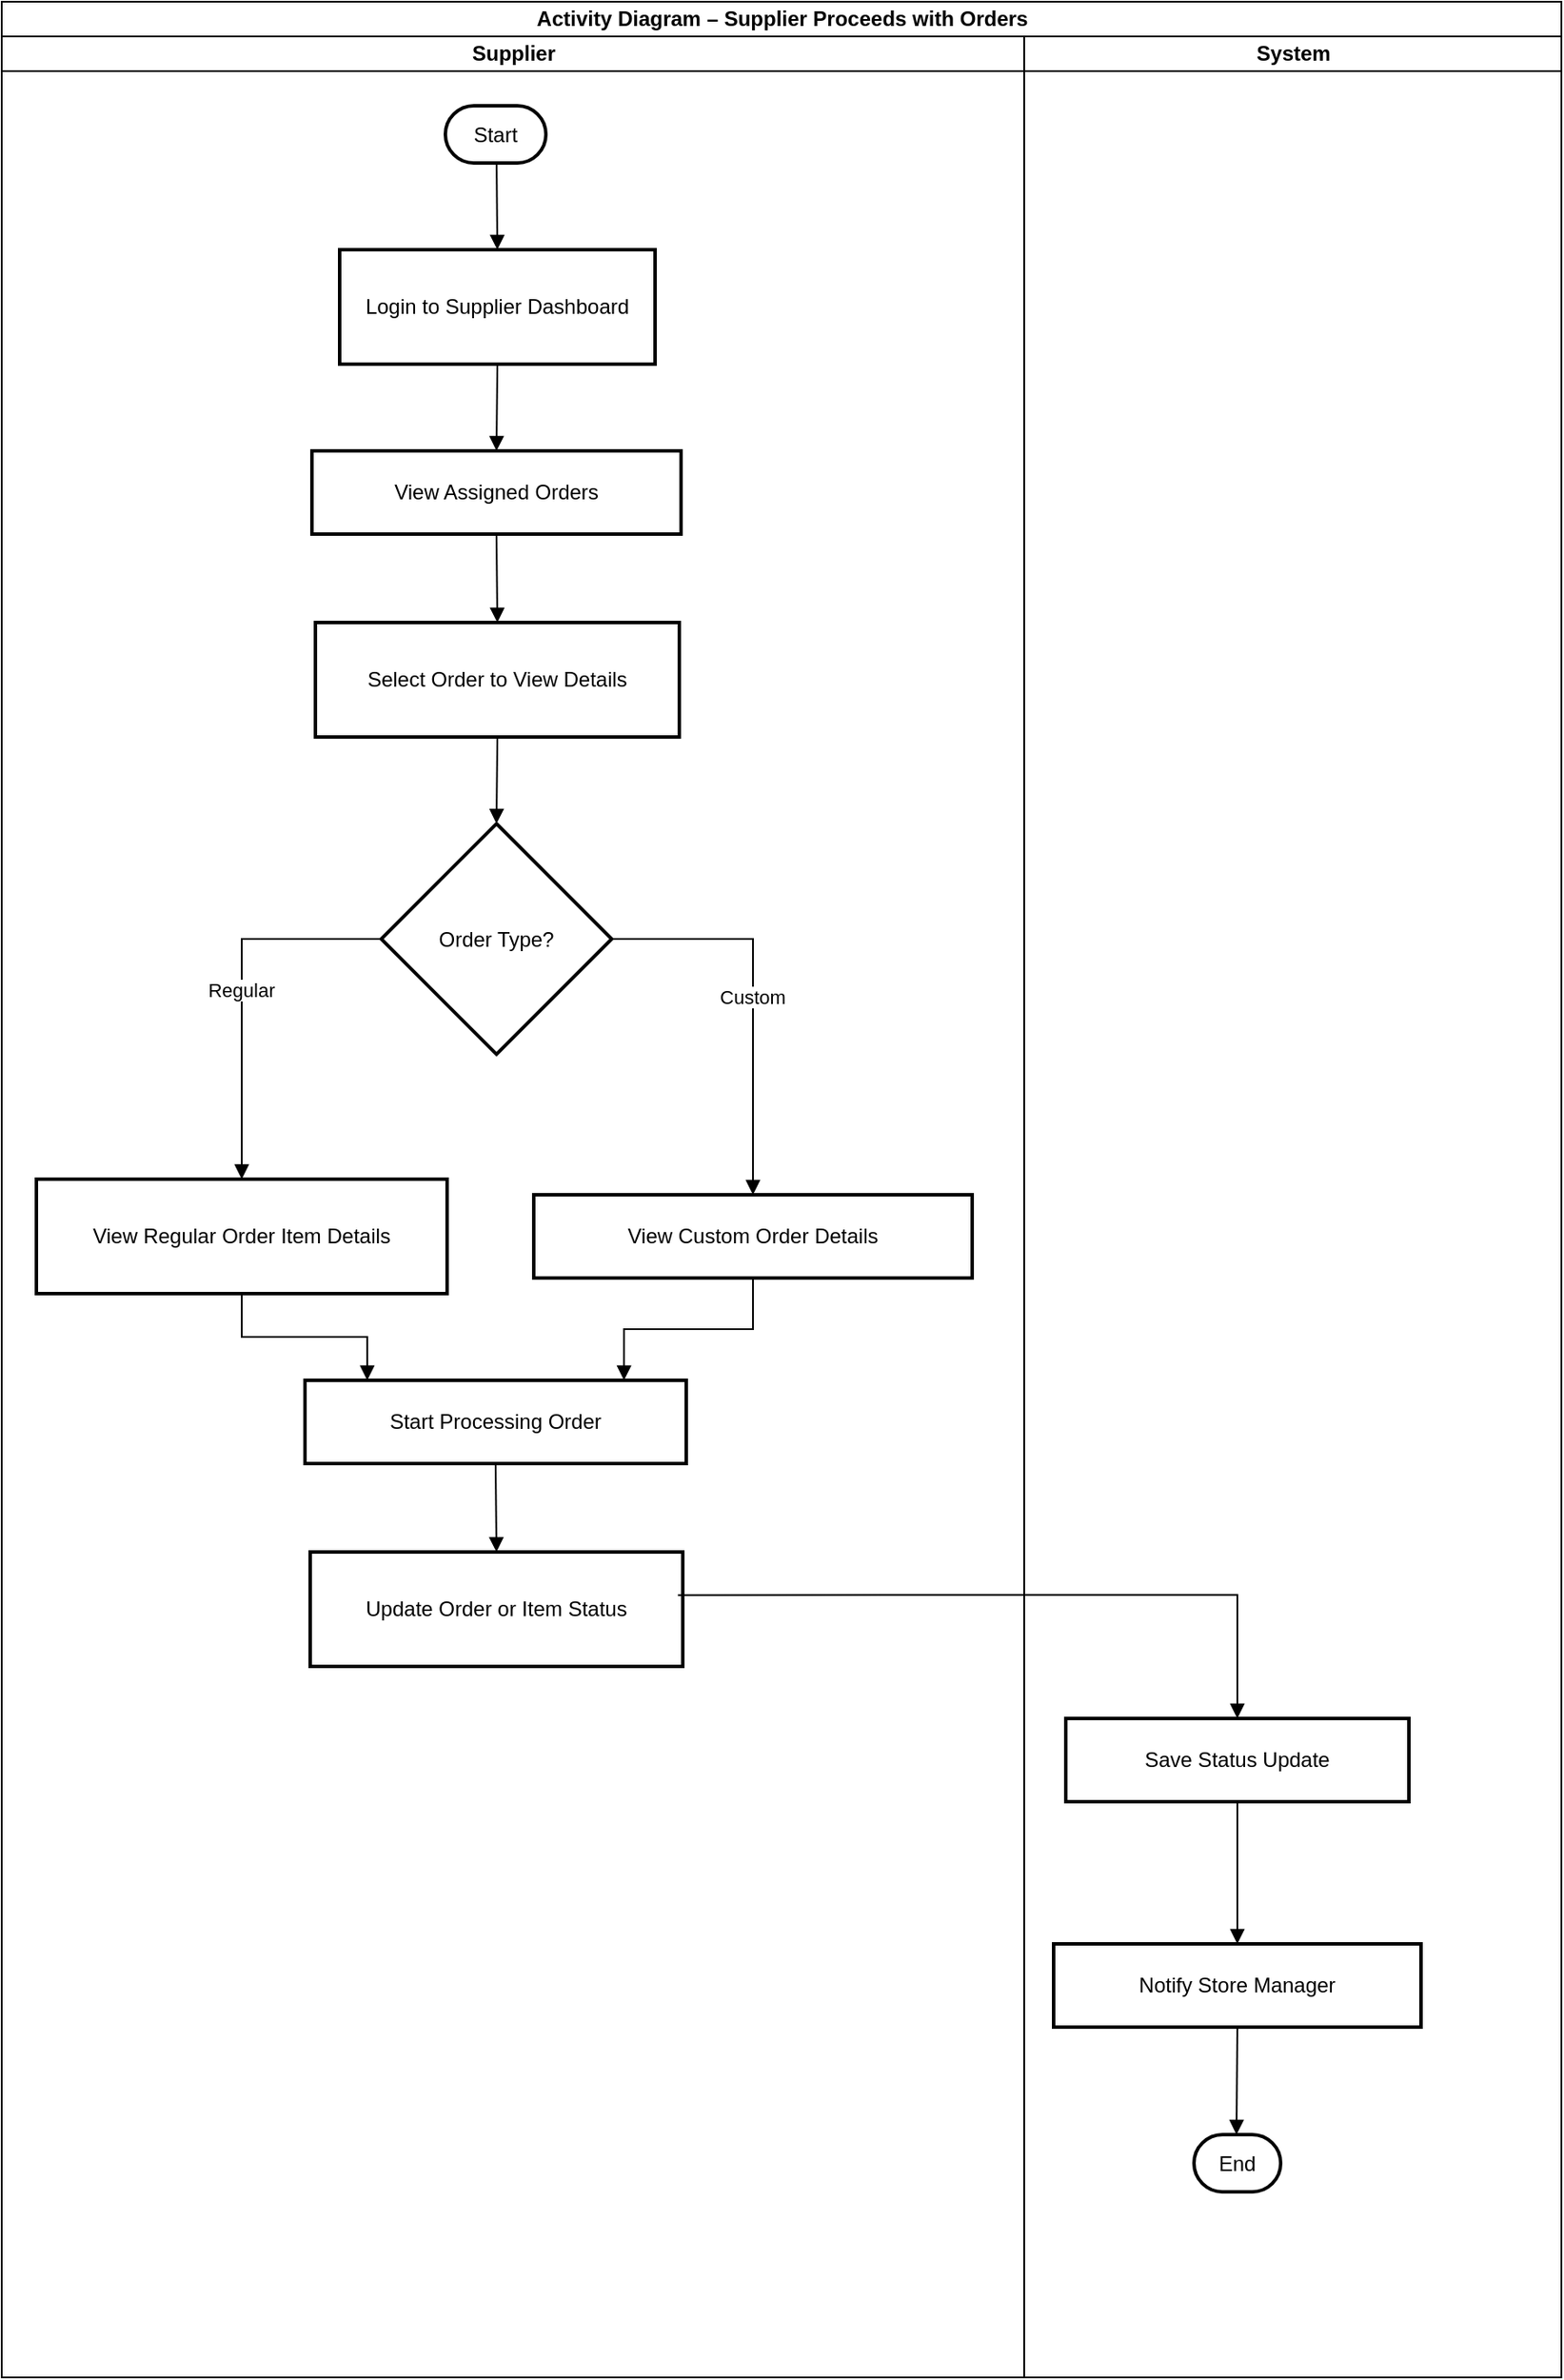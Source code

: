<mxfile version="24.7.17">
  <diagram name="Page-1" id="6tLmVV7SqpL7yKBx-ouI">
    <mxGraphModel dx="2345" dy="2229" grid="1" gridSize="10" guides="1" tooltips="1" connect="1" arrows="1" fold="1" page="1" pageScale="1" pageWidth="850" pageHeight="1100" math="0" shadow="0">
      <root>
        <mxCell id="0" />
        <mxCell id="1" parent="0" />
        <mxCell id="EFsZSg0aHXxTlEhdGZrd-1" value="Start" style="rounded=1;whiteSpace=wrap;arcSize=50;strokeWidth=2;" vertex="1" parent="1">
          <mxGeometry x="506" y="30" width="58" height="33" as="geometry" />
        </mxCell>
        <mxCell id="EFsZSg0aHXxTlEhdGZrd-2" value="Login to Supplier Dashboard" style="whiteSpace=wrap;strokeWidth=2;" vertex="1" parent="1">
          <mxGeometry x="445" y="113" width="182" height="66" as="geometry" />
        </mxCell>
        <mxCell id="EFsZSg0aHXxTlEhdGZrd-3" value="View Assigned Orders" style="whiteSpace=wrap;strokeWidth=2;" vertex="1" parent="1">
          <mxGeometry x="429" y="229" width="213" height="48" as="geometry" />
        </mxCell>
        <mxCell id="EFsZSg0aHXxTlEhdGZrd-4" value="Select Order to View Details" style="whiteSpace=wrap;strokeWidth=2;" vertex="1" parent="1">
          <mxGeometry x="431" y="328" width="210" height="66" as="geometry" />
        </mxCell>
        <mxCell id="EFsZSg0aHXxTlEhdGZrd-5" value="Order Type?" style="rhombus;strokeWidth=2;whiteSpace=wrap;" vertex="1" parent="1">
          <mxGeometry x="469" y="444" width="133" height="133" as="geometry" />
        </mxCell>
        <mxCell id="EFsZSg0aHXxTlEhdGZrd-6" value="View Regular Order Item Details" style="whiteSpace=wrap;strokeWidth=2;" vertex="1" parent="1">
          <mxGeometry x="270" y="649" width="237" height="66" as="geometry" />
        </mxCell>
        <mxCell id="EFsZSg0aHXxTlEhdGZrd-7" value="View Custom Order Details" style="whiteSpace=wrap;strokeWidth=2;" vertex="1" parent="1">
          <mxGeometry x="557" y="658" width="253" height="48" as="geometry" />
        </mxCell>
        <mxCell id="EFsZSg0aHXxTlEhdGZrd-8" value="Start Processing Order" style="whiteSpace=wrap;strokeWidth=2;" vertex="1" parent="1">
          <mxGeometry x="425" y="765" width="220" height="48" as="geometry" />
        </mxCell>
        <mxCell id="EFsZSg0aHXxTlEhdGZrd-9" value="Update Order or Item Status" style="whiteSpace=wrap;strokeWidth=2;" vertex="1" parent="1">
          <mxGeometry x="428" y="864" width="215" height="66" as="geometry" />
        </mxCell>
        <mxCell id="EFsZSg0aHXxTlEhdGZrd-13" value="" style="curved=1;startArrow=none;endArrow=block;exitX=0.51;exitY=1.01;entryX=0.5;entryY=0.01;rounded=0;" edge="1" parent="1" source="EFsZSg0aHXxTlEhdGZrd-1" target="EFsZSg0aHXxTlEhdGZrd-2">
          <mxGeometry relative="1" as="geometry">
            <Array as="points" />
          </mxGeometry>
        </mxCell>
        <mxCell id="EFsZSg0aHXxTlEhdGZrd-14" value="" style="curved=1;startArrow=none;endArrow=block;exitX=0.5;exitY=1.01;entryX=0.5;entryY=0.01;rounded=0;" edge="1" parent="1" source="EFsZSg0aHXxTlEhdGZrd-2" target="EFsZSg0aHXxTlEhdGZrd-3">
          <mxGeometry relative="1" as="geometry">
            <Array as="points" />
          </mxGeometry>
        </mxCell>
        <mxCell id="EFsZSg0aHXxTlEhdGZrd-15" value="" style="curved=1;startArrow=none;endArrow=block;exitX=0.5;exitY=1.02;entryX=0.5;entryY=0;rounded=0;" edge="1" parent="1" source="EFsZSg0aHXxTlEhdGZrd-3" target="EFsZSg0aHXxTlEhdGZrd-4">
          <mxGeometry relative="1" as="geometry">
            <Array as="points" />
          </mxGeometry>
        </mxCell>
        <mxCell id="EFsZSg0aHXxTlEhdGZrd-16" value="" style="curved=1;startArrow=none;endArrow=block;exitX=0.5;exitY=1;entryX=0.5;entryY=0;rounded=0;" edge="1" parent="1" source="EFsZSg0aHXxTlEhdGZrd-4" target="EFsZSg0aHXxTlEhdGZrd-5">
          <mxGeometry relative="1" as="geometry">
            <Array as="points" />
          </mxGeometry>
        </mxCell>
        <mxCell id="EFsZSg0aHXxTlEhdGZrd-17" value="Regular" style="startArrow=none;endArrow=block;exitX=0;exitY=0.5;entryX=0.5;entryY=0.01;rounded=0;edgeStyle=orthogonalEdgeStyle;exitDx=0;exitDy=0;" edge="1" parent="1" source="EFsZSg0aHXxTlEhdGZrd-5" target="EFsZSg0aHXxTlEhdGZrd-6">
          <mxGeometry relative="1" as="geometry" />
        </mxCell>
        <mxCell id="EFsZSg0aHXxTlEhdGZrd-18" value="Custom" style="startArrow=none;endArrow=block;exitX=1;exitY=0.5;entryX=0.5;entryY=0;rounded=0;edgeStyle=orthogonalEdgeStyle;exitDx=0;exitDy=0;" edge="1" parent="1" source="EFsZSg0aHXxTlEhdGZrd-5" target="EFsZSg0aHXxTlEhdGZrd-7">
          <mxGeometry relative="1" as="geometry" />
        </mxCell>
        <mxCell id="EFsZSg0aHXxTlEhdGZrd-19" value="" style="startArrow=none;endArrow=block;exitX=0.5;exitY=1.01;entryX=0.17;entryY=0.01;rounded=0;edgeStyle=orthogonalEdgeStyle;" edge="1" parent="1" source="EFsZSg0aHXxTlEhdGZrd-6" target="EFsZSg0aHXxTlEhdGZrd-8">
          <mxGeometry relative="1" as="geometry" />
        </mxCell>
        <mxCell id="EFsZSg0aHXxTlEhdGZrd-20" value="" style="startArrow=none;endArrow=block;exitX=0.5;exitY=1.01;entryX=0.83;entryY=0.01;rounded=0;edgeStyle=orthogonalEdgeStyle;" edge="1" parent="1" source="EFsZSg0aHXxTlEhdGZrd-7" target="EFsZSg0aHXxTlEhdGZrd-8">
          <mxGeometry relative="1" as="geometry" />
        </mxCell>
        <mxCell id="EFsZSg0aHXxTlEhdGZrd-21" value="" style="curved=1;startArrow=none;endArrow=block;exitX=0.5;exitY=1.02;entryX=0.5;entryY=0;rounded=0;" edge="1" parent="1" source="EFsZSg0aHXxTlEhdGZrd-8" target="EFsZSg0aHXxTlEhdGZrd-9">
          <mxGeometry relative="1" as="geometry">
            <Array as="points" />
          </mxGeometry>
        </mxCell>
        <mxCell id="EFsZSg0aHXxTlEhdGZrd-22" value="" style="startArrow=none;endArrow=block;exitX=0.987;exitY=0.376;entryX=0.5;entryY=0;rounded=0;exitDx=0;exitDy=0;exitPerimeter=0;edgeStyle=orthogonalEdgeStyle;" edge="1" parent="1" source="EFsZSg0aHXxTlEhdGZrd-9" target="EFsZSg0aHXxTlEhdGZrd-10">
          <mxGeometry relative="1" as="geometry" />
        </mxCell>
        <mxCell id="EFsZSg0aHXxTlEhdGZrd-25" value="Activity Diagram – Supplier Proceeds with Orders" style="swimlane;childLayout=stackLayout;resizeParent=1;resizeParentMax=0;startSize=20;html=1;" vertex="1" parent="1">
          <mxGeometry x="250.0" y="-30" width="900" height="1370" as="geometry" />
        </mxCell>
        <mxCell id="EFsZSg0aHXxTlEhdGZrd-26" value="Supplier" style="swimlane;startSize=20;html=1;" vertex="1" parent="EFsZSg0aHXxTlEhdGZrd-25">
          <mxGeometry y="20" width="590" height="1350" as="geometry" />
        </mxCell>
        <mxCell id="EFsZSg0aHXxTlEhdGZrd-27" value="System" style="swimlane;startSize=20;html=1;" vertex="1" parent="EFsZSg0aHXxTlEhdGZrd-25">
          <mxGeometry x="590" y="20" width="310" height="1350" as="geometry" />
        </mxCell>
        <mxCell id="EFsZSg0aHXxTlEhdGZrd-10" value="Save Status Update" style="whiteSpace=wrap;strokeWidth=2;" vertex="1" parent="EFsZSg0aHXxTlEhdGZrd-27">
          <mxGeometry x="24.0" y="970" width="198" height="48" as="geometry" />
        </mxCell>
        <mxCell id="EFsZSg0aHXxTlEhdGZrd-11" value="Notify Store Manager" style="whiteSpace=wrap;strokeWidth=2;" vertex="1" parent="EFsZSg0aHXxTlEhdGZrd-27">
          <mxGeometry x="17.0" y="1100" width="212" height="48" as="geometry" />
        </mxCell>
        <mxCell id="EFsZSg0aHXxTlEhdGZrd-23" value="" style="curved=1;startArrow=none;endArrow=block;exitX=0.5;exitY=1;entryX=0.5;entryY=0;rounded=0;" edge="1" parent="EFsZSg0aHXxTlEhdGZrd-27" source="EFsZSg0aHXxTlEhdGZrd-10" target="EFsZSg0aHXxTlEhdGZrd-11">
          <mxGeometry relative="1" as="geometry">
            <Array as="points" />
          </mxGeometry>
        </mxCell>
        <mxCell id="EFsZSg0aHXxTlEhdGZrd-12" value="End" style="rounded=1;whiteSpace=wrap;arcSize=50;strokeWidth=2;" vertex="1" parent="EFsZSg0aHXxTlEhdGZrd-27">
          <mxGeometry x="98.0" y="1210" width="50" height="33" as="geometry" />
        </mxCell>
        <mxCell id="EFsZSg0aHXxTlEhdGZrd-24" value="" style="curved=1;startArrow=none;endArrow=block;exitX=0.5;exitY=1.01;entryX=0.49;entryY=-0.01;rounded=0;" edge="1" parent="EFsZSg0aHXxTlEhdGZrd-27" source="EFsZSg0aHXxTlEhdGZrd-11" target="EFsZSg0aHXxTlEhdGZrd-12">
          <mxGeometry relative="1" as="geometry">
            <Array as="points" />
          </mxGeometry>
        </mxCell>
      </root>
    </mxGraphModel>
  </diagram>
</mxfile>
